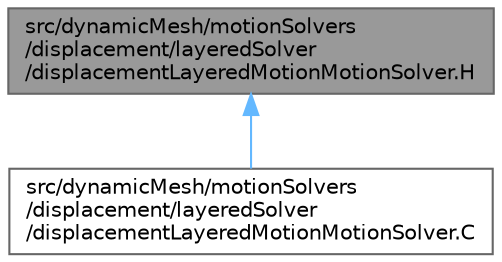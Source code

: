 digraph "src/dynamicMesh/motionSolvers/displacement/layeredSolver/displacementLayeredMotionMotionSolver.H"
{
 // LATEX_PDF_SIZE
  bgcolor="transparent";
  edge [fontname=Helvetica,fontsize=10,labelfontname=Helvetica,labelfontsize=10];
  node [fontname=Helvetica,fontsize=10,shape=box,height=0.2,width=0.4];
  Node1 [id="Node000001",label="src/dynamicMesh/motionSolvers\l/displacement/layeredSolver\l/displacementLayeredMotionMotionSolver.H",height=0.2,width=0.4,color="gray40", fillcolor="grey60", style="filled", fontcolor="black",tooltip=" "];
  Node1 -> Node2 [id="edge1_Node000001_Node000002",dir="back",color="steelblue1",style="solid",tooltip=" "];
  Node2 [id="Node000002",label="src/dynamicMesh/motionSolvers\l/displacement/layeredSolver\l/displacementLayeredMotionMotionSolver.C",height=0.2,width=0.4,color="grey40", fillcolor="white", style="filled",URL="$displacementLayeredMotionMotionSolver_8C.html",tooltip=" "];
}
